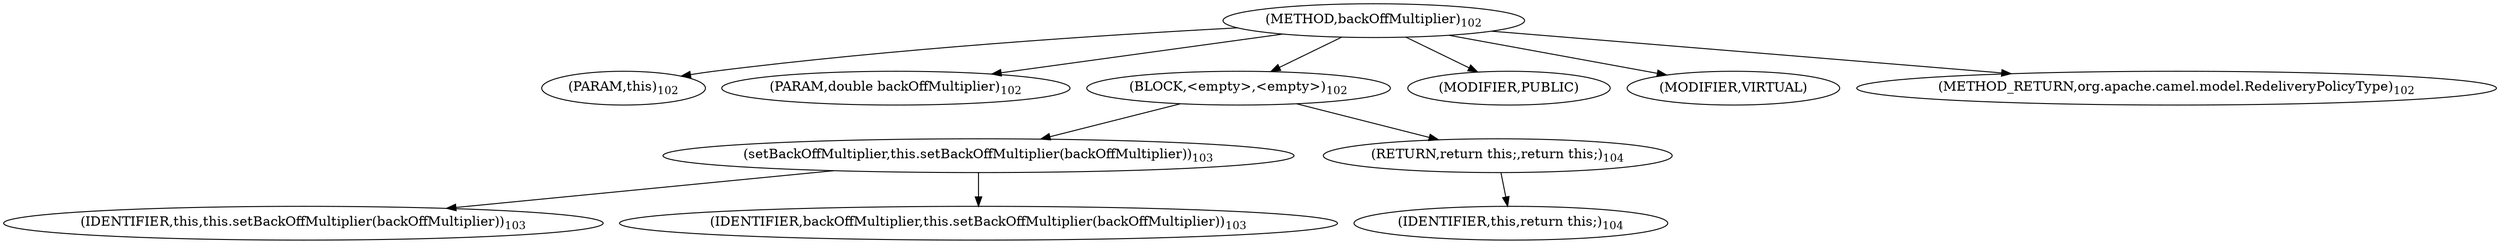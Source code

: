 digraph "backOffMultiplier" {  
"287" [label = <(METHOD,backOffMultiplier)<SUB>102</SUB>> ]
"4" [label = <(PARAM,this)<SUB>102</SUB>> ]
"288" [label = <(PARAM,double backOffMultiplier)<SUB>102</SUB>> ]
"289" [label = <(BLOCK,&lt;empty&gt;,&lt;empty&gt;)<SUB>102</SUB>> ]
"290" [label = <(setBackOffMultiplier,this.setBackOffMultiplier(backOffMultiplier))<SUB>103</SUB>> ]
"3" [label = <(IDENTIFIER,this,this.setBackOffMultiplier(backOffMultiplier))<SUB>103</SUB>> ]
"291" [label = <(IDENTIFIER,backOffMultiplier,this.setBackOffMultiplier(backOffMultiplier))<SUB>103</SUB>> ]
"292" [label = <(RETURN,return this;,return this;)<SUB>104</SUB>> ]
"5" [label = <(IDENTIFIER,this,return this;)<SUB>104</SUB>> ]
"293" [label = <(MODIFIER,PUBLIC)> ]
"294" [label = <(MODIFIER,VIRTUAL)> ]
"295" [label = <(METHOD_RETURN,org.apache.camel.model.RedeliveryPolicyType)<SUB>102</SUB>> ]
  "287" -> "4" 
  "287" -> "288" 
  "287" -> "289" 
  "287" -> "293" 
  "287" -> "294" 
  "287" -> "295" 
  "289" -> "290" 
  "289" -> "292" 
  "290" -> "3" 
  "290" -> "291" 
  "292" -> "5" 
}
